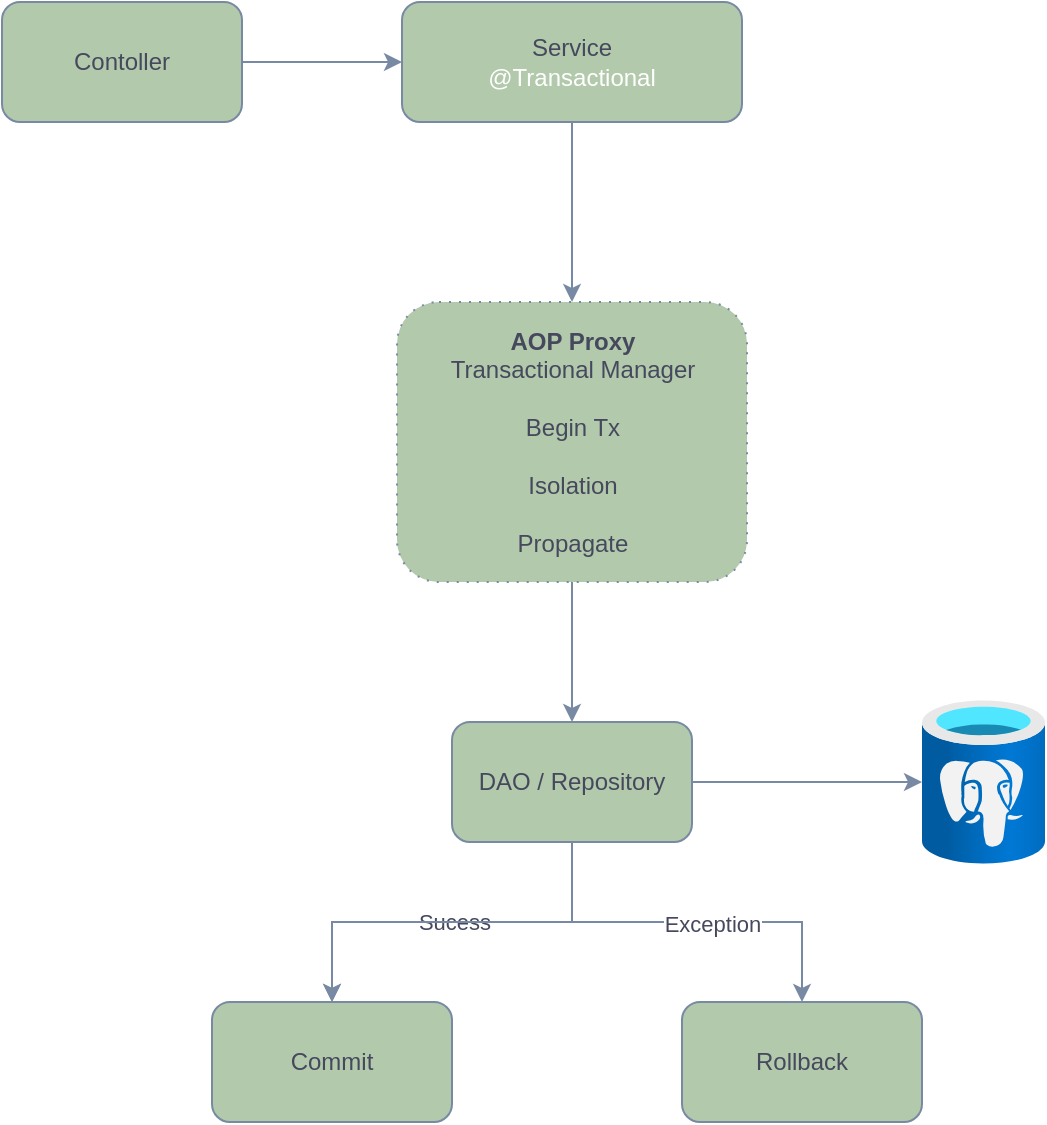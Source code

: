 <mxfile version="28.1.2">
  <diagram name="Page-1" id="vB0yd63DsiyhTFjvneYg">
    <mxGraphModel dx="1722" dy="439" grid="1" gridSize="10" guides="1" tooltips="1" connect="1" arrows="1" fold="1" page="1" pageScale="1" pageWidth="850" pageHeight="1100" math="0" shadow="0">
      <root>
        <mxCell id="0" />
        <mxCell id="1" parent="0" />
        <mxCell id="RVBvJRBe-ZhO-4mgax2n-3" value="" style="edgeStyle=orthogonalEdgeStyle;rounded=1;orthogonalLoop=1;jettySize=auto;html=1;labelBackgroundColor=none;strokeColor=#788AA3;fontColor=default;" parent="1" source="RVBvJRBe-ZhO-4mgax2n-1" target="RVBvJRBe-ZhO-4mgax2n-2" edge="1">
          <mxGeometry relative="1" as="geometry" />
        </mxCell>
        <mxCell id="RVBvJRBe-ZhO-4mgax2n-1" value="Contoller" style="rounded=1;whiteSpace=wrap;html=1;labelBackgroundColor=none;fillColor=#B2C9AB;strokeColor=#788AA3;fontColor=#46495D;" parent="1" vertex="1">
          <mxGeometry x="-780" y="60" width="120" height="60" as="geometry" />
        </mxCell>
        <mxCell id="RVBvJRBe-ZhO-4mgax2n-5" value="" style="edgeStyle=orthogonalEdgeStyle;rounded=0;orthogonalLoop=1;jettySize=auto;html=1;strokeColor=#788AA3;fontColor=#46495D;fillColor=#B2C9AB;" parent="1" source="RVBvJRBe-ZhO-4mgax2n-2" target="RVBvJRBe-ZhO-4mgax2n-4" edge="1">
          <mxGeometry relative="1" as="geometry" />
        </mxCell>
        <mxCell id="RVBvJRBe-ZhO-4mgax2n-2" value="&lt;div&gt;Service&lt;/div&gt;&lt;div&gt;&lt;span style=&quot;color: rgb(255, 255, 255);&quot;&gt;@Transactional&lt;/span&gt;&lt;/div&gt;" style="whiteSpace=wrap;html=1;rounded=1;labelBackgroundColor=none;fillColor=#B2C9AB;strokeColor=#788AA3;fontColor=#46495D;" parent="1" vertex="1">
          <mxGeometry x="-580" y="60" width="170" height="60" as="geometry" />
        </mxCell>
        <mxCell id="rmzicPEOpBd4BzGwv-gr-2" value="" style="edgeStyle=orthogonalEdgeStyle;rounded=0;orthogonalLoop=1;jettySize=auto;html=1;strokeColor=#788AA3;fontColor=#46495D;fillColor=#B2C9AB;" edge="1" parent="1" source="RVBvJRBe-ZhO-4mgax2n-4" target="rmzicPEOpBd4BzGwv-gr-1">
          <mxGeometry relative="1" as="geometry" />
        </mxCell>
        <mxCell id="RVBvJRBe-ZhO-4mgax2n-4" value="&lt;div&gt;&lt;b&gt;AOP Proxy&lt;/b&gt;&lt;/div&gt;&lt;div&gt;Transactional Manager&lt;/div&gt;&lt;div&gt;&lt;br&gt;&lt;/div&gt;&amp;nbsp;Begin Tx&amp;nbsp;&lt;br&gt;&lt;div&gt;&amp;nbsp;&lt;/div&gt;&lt;div&gt;Isolation&lt;/div&gt;&lt;div&gt;&amp;nbsp; &amp;nbsp;&lt;/div&gt;&lt;div&gt;Propagate&lt;/div&gt;" style="whiteSpace=wrap;html=1;fillColor=#B2C9AB;strokeColor=#788AA3;fontColor=#46495D;rounded=1;labelBackgroundColor=none;dashed=1;dashPattern=1 4;" parent="1" vertex="1">
          <mxGeometry x="-582.5" y="210" width="175" height="140" as="geometry" />
        </mxCell>
        <mxCell id="rmzicPEOpBd4BzGwv-gr-6" style="edgeStyle=orthogonalEdgeStyle;rounded=0;orthogonalLoop=1;jettySize=auto;html=1;strokeColor=#788AA3;fontColor=#46495D;fillColor=#B2C9AB;" edge="1" parent="1" source="rmzicPEOpBd4BzGwv-gr-1" target="rmzicPEOpBd4BzGwv-gr-4">
          <mxGeometry relative="1" as="geometry" />
        </mxCell>
        <mxCell id="rmzicPEOpBd4BzGwv-gr-8" value="" style="edgeStyle=orthogonalEdgeStyle;rounded=0;orthogonalLoop=1;jettySize=auto;html=1;strokeColor=#788AA3;fontColor=#46495D;fillColor=#B2C9AB;" edge="1" parent="1" source="rmzicPEOpBd4BzGwv-gr-1" target="rmzicPEOpBd4BzGwv-gr-7">
          <mxGeometry relative="1" as="geometry" />
        </mxCell>
        <mxCell id="rmzicPEOpBd4BzGwv-gr-9" value="Sucess" style="edgeLabel;html=1;align=center;verticalAlign=middle;resizable=0;points=[];strokeColor=#788AA3;fontColor=#46495D;fillColor=#B2C9AB;" vertex="1" connectable="0" parent="rmzicPEOpBd4BzGwv-gr-8">
          <mxGeometry x="-0.375" y="1" relative="1" as="geometry">
            <mxPoint x="-37" y="-1" as="offset" />
          </mxGeometry>
        </mxCell>
        <mxCell id="rmzicPEOpBd4BzGwv-gr-10" value="" style="edgeStyle=orthogonalEdgeStyle;rounded=0;orthogonalLoop=1;jettySize=auto;html=1;strokeColor=#788AA3;fontColor=#46495D;fillColor=#B2C9AB;" edge="1" parent="1" source="rmzicPEOpBd4BzGwv-gr-1" target="rmzicPEOpBd4BzGwv-gr-7">
          <mxGeometry relative="1" as="geometry" />
        </mxCell>
        <mxCell id="rmzicPEOpBd4BzGwv-gr-12" value="" style="edgeStyle=orthogonalEdgeStyle;rounded=0;orthogonalLoop=1;jettySize=auto;html=1;strokeColor=#788AA3;fontColor=#46495D;fillColor=#B2C9AB;" edge="1" parent="1" source="rmzicPEOpBd4BzGwv-gr-1" target="rmzicPEOpBd4BzGwv-gr-11">
          <mxGeometry relative="1" as="geometry" />
        </mxCell>
        <mxCell id="rmzicPEOpBd4BzGwv-gr-13" value="Exception" style="edgeLabel;html=1;align=center;verticalAlign=middle;resizable=0;points=[];strokeColor=#788AA3;fontColor=#46495D;fillColor=#B2C9AB;" vertex="1" connectable="0" parent="rmzicPEOpBd4BzGwv-gr-12">
          <mxGeometry x="0.128" y="-1" relative="1" as="geometry">
            <mxPoint as="offset" />
          </mxGeometry>
        </mxCell>
        <mxCell id="rmzicPEOpBd4BzGwv-gr-1" value="DAO / Repository" style="whiteSpace=wrap;html=1;fillColor=#B2C9AB;strokeColor=#788AA3;fontColor=#46495D;rounded=1;labelBackgroundColor=none;" vertex="1" parent="1">
          <mxGeometry x="-555" y="420" width="120" height="60" as="geometry" />
        </mxCell>
        <mxCell id="rmzicPEOpBd4BzGwv-gr-4" value="" style="image;aspect=fixed;html=1;points=[];align=center;fontSize=12;image=img/lib/azure2/databases/Azure_Database_PostgreSQL_Server.svg;strokeColor=#788AA3;fontColor=#46495D;fillColor=#B2C9AB;" vertex="1" parent="1">
          <mxGeometry x="-320" y="409" width="61.5" height="82" as="geometry" />
        </mxCell>
        <mxCell id="rmzicPEOpBd4BzGwv-gr-7" value="Commit" style="whiteSpace=wrap;html=1;fillColor=#B2C9AB;strokeColor=#788AA3;fontColor=#46495D;rounded=1;labelBackgroundColor=none;" vertex="1" parent="1">
          <mxGeometry x="-675" y="560" width="120" height="60" as="geometry" />
        </mxCell>
        <mxCell id="rmzicPEOpBd4BzGwv-gr-11" value="Rollback" style="whiteSpace=wrap;html=1;fillColor=#B2C9AB;strokeColor=#788AA3;fontColor=#46495D;rounded=1;labelBackgroundColor=none;" vertex="1" parent="1">
          <mxGeometry x="-440" y="560" width="120" height="60" as="geometry" />
        </mxCell>
      </root>
    </mxGraphModel>
  </diagram>
</mxfile>
